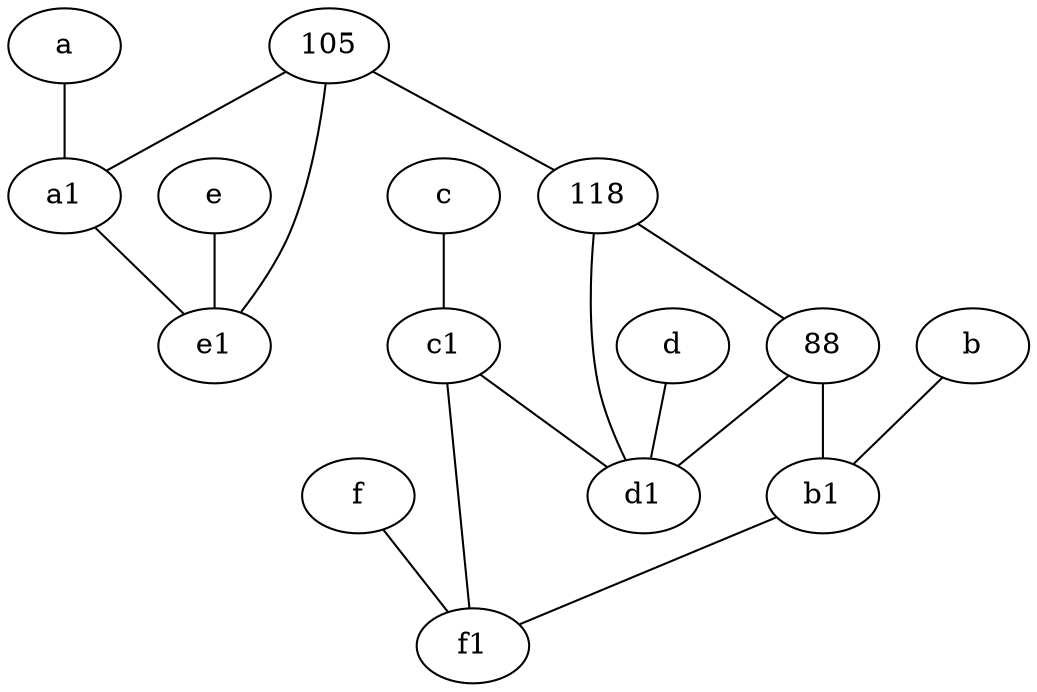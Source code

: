 graph {
	node [labelfontsize=50]
	e1 [labelfontsize=50 pos="7,7!"]
	b1 [labelfontsize=50 pos="9,4!"]
	f [labelfontsize=50 pos="3,9!"]
	c1 [labelfontsize=50 pos="4.5,3!"]
	e [labelfontsize=50 pos="7,9!"]
	c [labelfontsize=50 pos="4.5,2!"]
	105 [labelfontsize=50]
	b [labelfontsize=50 pos="10,4!"]
	a1 [labelfontsize=50 pos="8,3!"]
	88 [labelfontsize=50]
	d [labelfontsize=50 pos="2,5!"]
	f1 [labelfontsize=50 pos="3,8!"]
	a [labelfontsize=50 pos="8,2!"]
	118 [labelfontsize=50]
	d1 [labelfontsize=50 pos="3,5!"]
	a1 -- e1
	e -- e1
	f -- f1
	a -- a1
	c -- c1
	b1 -- f1
	118 -- 88
	88 -- d1
	b -- b1
	d -- d1
	118 -- d1
	105 -- e1
	c1 -- d1
	105 -- 118
	c1 -- f1
	105 -- a1
	88 -- b1
}
